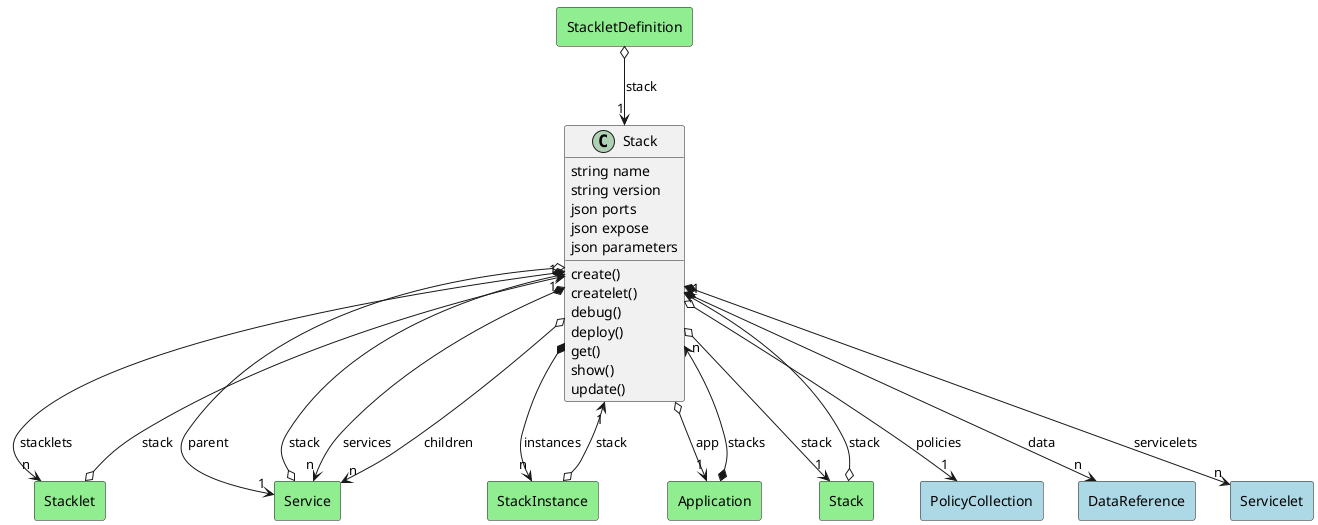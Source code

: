 @startuml

class "Stack" as Model {
 string name
 string version
 json ports
 json expose
 json parameters

 create()
 createlet()
 debug()
 deploy()
 get()
 show()
 update()
 
}

rectangle "PolicyCollection" as PolicyCollection #lightblue {
}

Model o--> "1" PolicyCollection : policies


rectangle "Stacklet" as Stacklet #lightblue {
}

Model *--> "n" Stacklet : stacklets


rectangle "Service" as Service #lightblue {
}

Model *--> "n" Service : services


rectangle "StackInstance" as StackInstance #lightblue {
}

Model *--> "n" StackInstance : instances


rectangle "Application" as Application #lightblue {
}

Model o--> "1" Application : app


rectangle "DataReference" as DataReference #lightblue {
}

Model *--> "n" DataReference : data


rectangle "Stack" as Stack #lightblue {
}

Model o--> "1" Stack : stack


rectangle "Servicelet" as Servicelet #lightblue {
}

Model *--> "n" Servicelet : servicelets


rectangle "Service" as Service #lightblue {
}

Model o--> "n" Service : children


rectangle "Service" as Service #lightblue {
}

Model o--> "1" Service : parent




    rectangle "Application" as Application #lightgreen {
    }
    
        Application   *--> "n" Model : "stacks"
    
    rectangle "Service" as Service #lightgreen {
    }
    
        Service   o--> "1" Model : "stack"
    
    rectangle "Stacklet" as Stacklet #lightgreen {
    }
    
        Stacklet   o--> "1" Model : "stack"
    
    rectangle "StackletDefinition" as StackletDefinition #lightgreen {
    }
    
        StackletDefinition   o--> "1" Model : "stack"
    
    rectangle "StackInstance" as StackInstance #lightgreen {
    }
    
        StackInstance   o--> "1" Model : "stack"
    
    rectangle "Stack" as Stack #lightgreen {
    }
    
        Stack   o--> "1" Model : "stack"
    

@enduml
